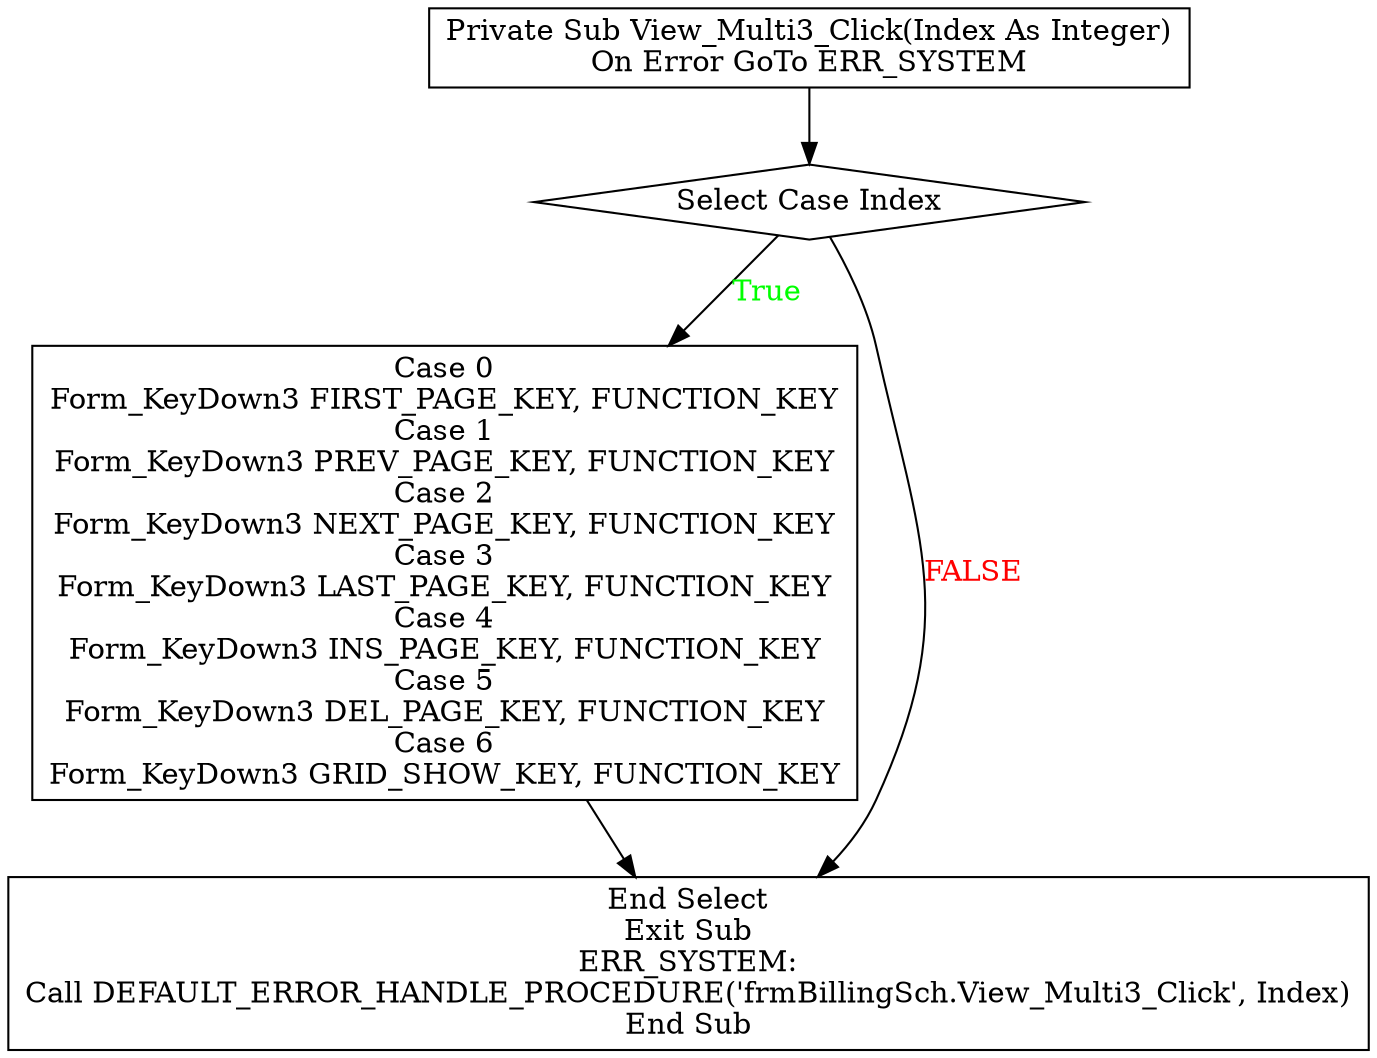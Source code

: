 digraph G{
Node_1 [ label ="Private Sub View_Multi3_Click(Index As Integer)\nOn Error GoTo ERR_SYSTEM",shape="box"];
Node_2 [ label ="Select Case Index",shape="diamond"];
Node_3 [ label ="Case 0\nForm_KeyDown3 FIRST_PAGE_KEY, FUNCTION_KEY\nCase 1\nForm_KeyDown3 PREV_PAGE_KEY, FUNCTION_KEY\nCase 2\nForm_KeyDown3 NEXT_PAGE_KEY, FUNCTION_KEY\nCase 3\nForm_KeyDown3 LAST_PAGE_KEY, FUNCTION_KEY\nCase 4\nForm_KeyDown3 INS_PAGE_KEY, FUNCTION_KEY\nCase 5\nForm_KeyDown3 DEL_PAGE_KEY, FUNCTION_KEY\nCase 6\nForm_KeyDown3 GRID_SHOW_KEY, FUNCTION_KEY",shape="box"];
Node_4 [ label ="End Select\nExit Sub\nERR_SYSTEM:\nCall DEFAULT_ERROR_HANDLE_PROCEDURE('frmBillingSch.View_Multi3_Click', Index)\nEnd Sub",shape="box"];
Node_2 -> Node_3 [label="True",fontcolor="GREEN"];
Node_1 -> Node_2;
Node_2 -> Node_4 [label="FALSE",fontcolor="RED"];
Node_3 -> Node_4;
}
